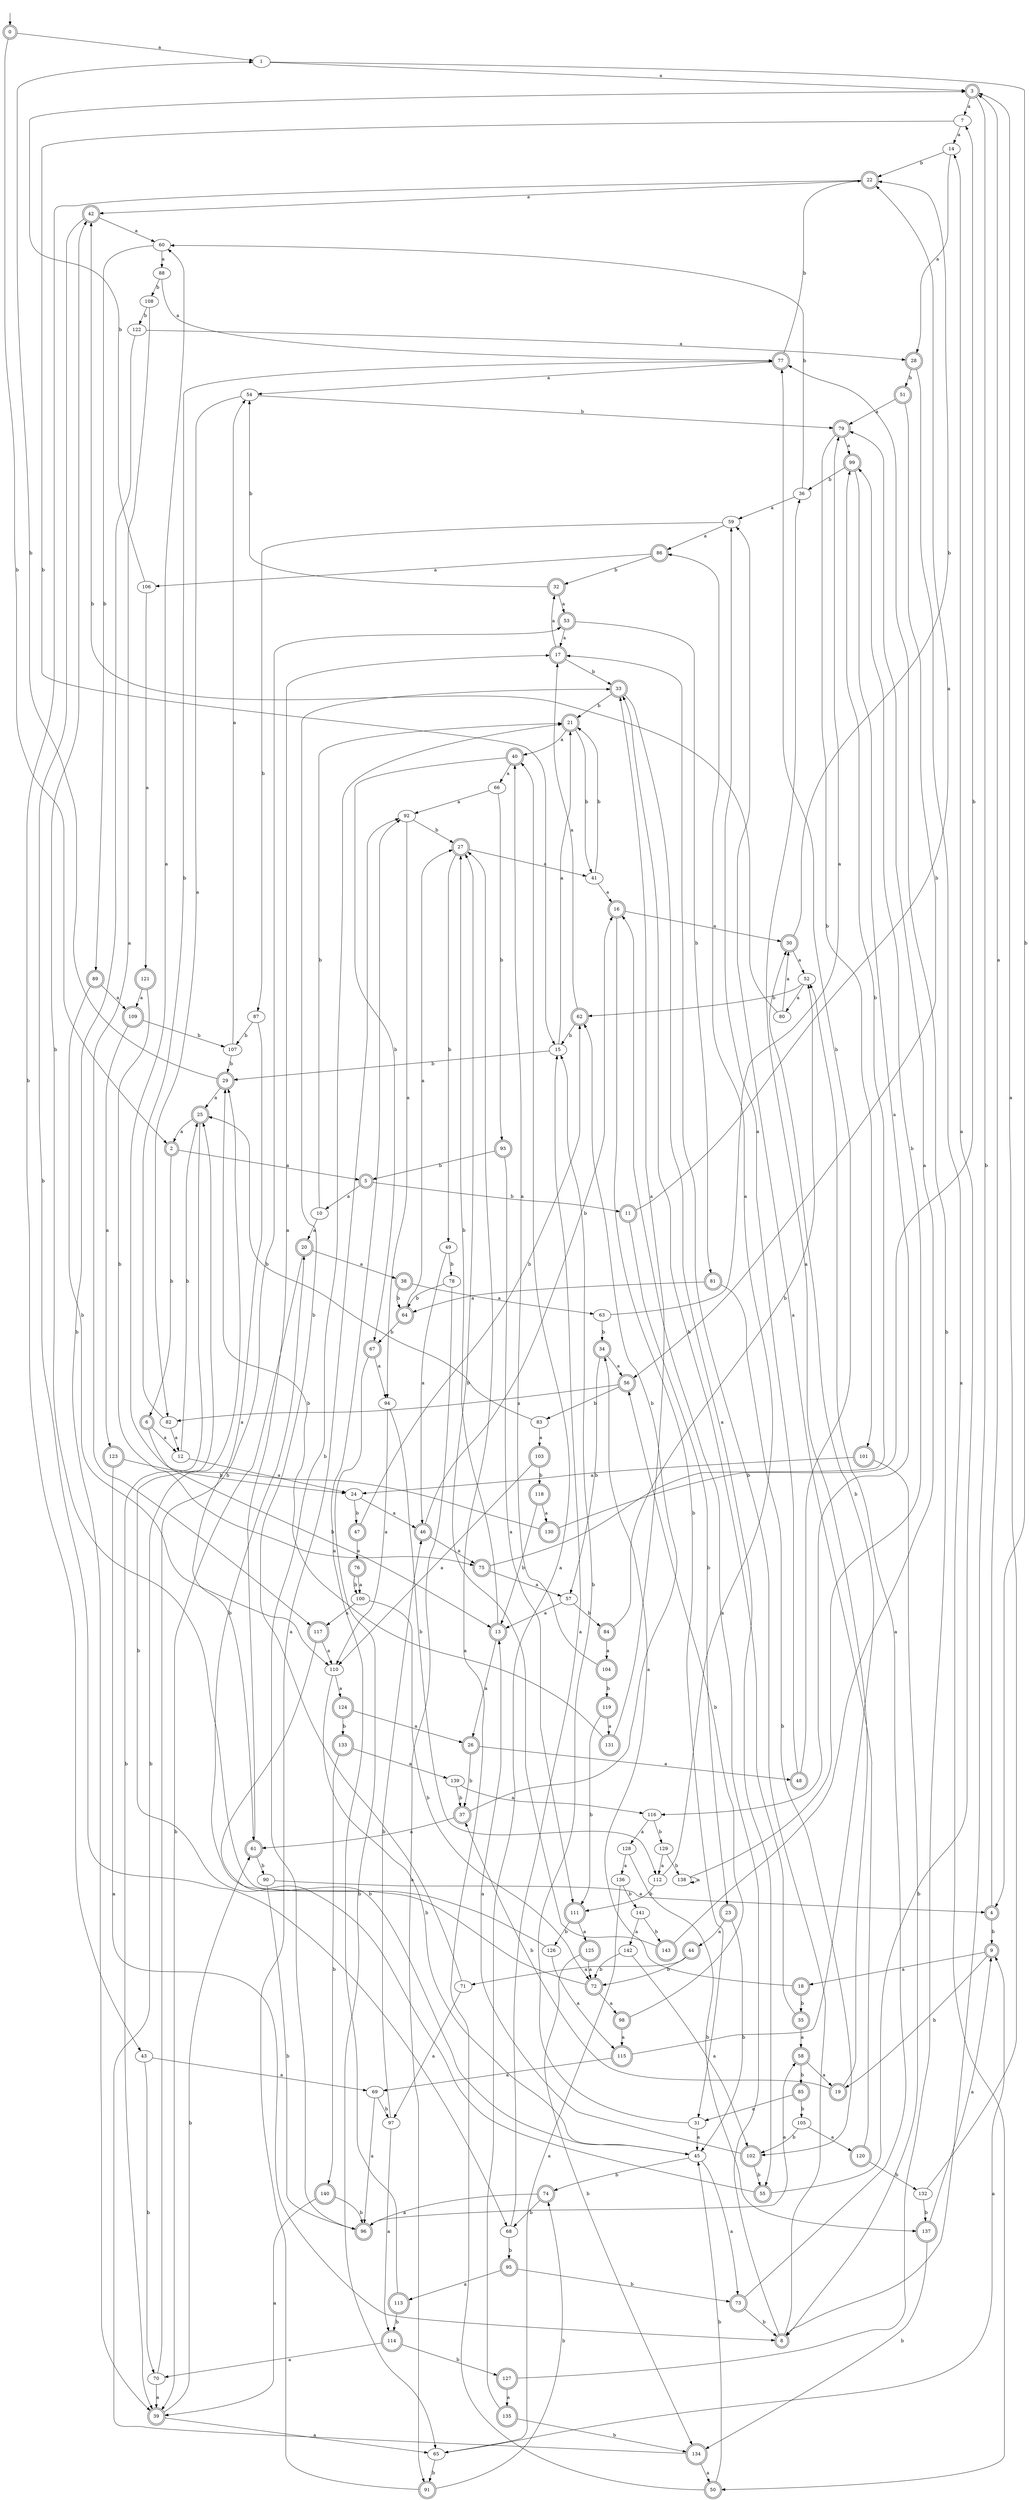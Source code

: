 digraph RandomDFA {
  __start0 [label="", shape=none];
  __start0 -> 0 [label=""];
  0 [shape=circle] [shape=doublecircle]
  0 -> 1 [label="a"]
  0 -> 2 [label="b"]
  1
  1 -> 3 [label="a"]
  1 -> 4 [label="b"]
  2 [shape=doublecircle]
  2 -> 5 [label="a"]
  2 -> 6 [label="b"]
  3 [shape=doublecircle]
  3 -> 7 [label="a"]
  3 -> 8 [label="b"]
  4 [shape=doublecircle]
  4 -> 3 [label="a"]
  4 -> 9 [label="b"]
  5 [shape=doublecircle]
  5 -> 10 [label="a"]
  5 -> 11 [label="b"]
  6 [shape=doublecircle]
  6 -> 12 [label="a"]
  6 -> 13 [label="b"]
  7
  7 -> 14 [label="a"]
  7 -> 15 [label="b"]
  8 [shape=doublecircle]
  8 -> 16 [label="a"]
  8 -> 17 [label="b"]
  9 [shape=doublecircle]
  9 -> 18 [label="a"]
  9 -> 19 [label="b"]
  10
  10 -> 20 [label="a"]
  10 -> 21 [label="b"]
  11 [shape=doublecircle]
  11 -> 22 [label="a"]
  11 -> 23 [label="b"]
  12
  12 -> 24 [label="a"]
  12 -> 25 [label="b"]
  13 [shape=doublecircle]
  13 -> 26 [label="a"]
  13 -> 27 [label="b"]
  14
  14 -> 28 [label="a"]
  14 -> 22 [label="b"]
  15
  15 -> 21 [label="a"]
  15 -> 29 [label="b"]
  16 [shape=doublecircle]
  16 -> 30 [label="a"]
  16 -> 31 [label="b"]
  17 [shape=doublecircle]
  17 -> 32 [label="a"]
  17 -> 33 [label="b"]
  18 [shape=doublecircle]
  18 -> 34 [label="a"]
  18 -> 35 [label="b"]
  19 [shape=doublecircle]
  19 -> 36 [label="a"]
  19 -> 37 [label="b"]
  20 [shape=doublecircle]
  20 -> 38 [label="a"]
  20 -> 39 [label="b"]
  21 [shape=doublecircle]
  21 -> 40 [label="a"]
  21 -> 41 [label="b"]
  22 [shape=doublecircle]
  22 -> 42 [label="a"]
  22 -> 43 [label="b"]
  23 [shape=doublecircle]
  23 -> 44 [label="a"]
  23 -> 45 [label="b"]
  24
  24 -> 46 [label="a"]
  24 -> 47 [label="b"]
  25 [shape=doublecircle]
  25 -> 2 [label="a"]
  25 -> 39 [label="b"]
  26 [shape=doublecircle]
  26 -> 48 [label="a"]
  26 -> 37 [label="b"]
  27 [shape=doublecircle]
  27 -> 41 [label="a"]
  27 -> 49 [label="b"]
  28 [shape=doublecircle]
  28 -> 50 [label="a"]
  28 -> 51 [label="b"]
  29 [shape=doublecircle]
  29 -> 25 [label="a"]
  29 -> 1 [label="b"]
  30 [shape=doublecircle]
  30 -> 52 [label="a"]
  30 -> 22 [label="b"]
  31
  31 -> 45 [label="a"]
  31 -> 15 [label="b"]
  32 [shape=doublecircle]
  32 -> 53 [label="a"]
  32 -> 54 [label="b"]
  33 [shape=doublecircle]
  33 -> 55 [label="a"]
  33 -> 21 [label="b"]
  34 [shape=doublecircle]
  34 -> 56 [label="a"]
  34 -> 57 [label="b"]
  35 [shape=doublecircle]
  35 -> 58 [label="a"]
  35 -> 33 [label="b"]
  36
  36 -> 59 [label="a"]
  36 -> 60 [label="b"]
  37 [shape=doublecircle]
  37 -> 61 [label="a"]
  37 -> 62 [label="b"]
  38 [shape=doublecircle]
  38 -> 63 [label="a"]
  38 -> 64 [label="b"]
  39 [shape=doublecircle]
  39 -> 65 [label="a"]
  39 -> 61 [label="b"]
  40 [shape=doublecircle]
  40 -> 66 [label="a"]
  40 -> 67 [label="b"]
  41
  41 -> 16 [label="a"]
  41 -> 21 [label="b"]
  42 [shape=doublecircle]
  42 -> 60 [label="a"]
  42 -> 68 [label="b"]
  43
  43 -> 69 [label="a"]
  43 -> 70 [label="b"]
  44 [shape=doublecircle]
  44 -> 71 [label="a"]
  44 -> 72 [label="b"]
  45
  45 -> 73 [label="a"]
  45 -> 74 [label="b"]
  46 [shape=doublecircle]
  46 -> 75 [label="a"]
  46 -> 16 [label="b"]
  47 [shape=doublecircle]
  47 -> 76 [label="a"]
  47 -> 62 [label="b"]
  48 [shape=doublecircle]
  48 -> 59 [label="a"]
  48 -> 77 [label="b"]
  49
  49 -> 46 [label="a"]
  49 -> 78 [label="b"]
  50 [shape=doublecircle]
  50 -> 27 [label="a"]
  50 -> 45 [label="b"]
  51 [shape=doublecircle]
  51 -> 79 [label="a"]
  51 -> 56 [label="b"]
  52
  52 -> 80 [label="a"]
  52 -> 62 [label="b"]
  53 [shape=doublecircle]
  53 -> 17 [label="a"]
  53 -> 81 [label="b"]
  54
  54 -> 82 [label="a"]
  54 -> 79 [label="b"]
  55 [shape=doublecircle]
  55 -> 14 [label="a"]
  55 -> 25 [label="b"]
  56 [shape=doublecircle]
  56 -> 82 [label="a"]
  56 -> 83 [label="b"]
  57
  57 -> 13 [label="a"]
  57 -> 84 [label="b"]
  58 [shape=doublecircle]
  58 -> 19 [label="a"]
  58 -> 85 [label="b"]
  59
  59 -> 86 [label="a"]
  59 -> 87 [label="b"]
  60
  60 -> 88 [label="a"]
  60 -> 89 [label="b"]
  61 [shape=doublecircle]
  61 -> 17 [label="a"]
  61 -> 90 [label="b"]
  62 [shape=doublecircle]
  62 -> 17 [label="a"]
  62 -> 15 [label="b"]
  63
  63 -> 79 [label="a"]
  63 -> 34 [label="b"]
  64 [shape=doublecircle]
  64 -> 27 [label="a"]
  64 -> 67 [label="b"]
  65
  65 -> 9 [label="a"]
  65 -> 91 [label="b"]
  66
  66 -> 92 [label="a"]
  66 -> 93 [label="b"]
  67 [shape=doublecircle]
  67 -> 94 [label="a"]
  67 -> 65 [label="b"]
  68
  68 -> 15 [label="a"]
  68 -> 95 [label="b"]
  69
  69 -> 96 [label="a"]
  69 -> 97 [label="b"]
  70
  70 -> 39 [label="a"]
  70 -> 53 [label="b"]
  71
  71 -> 97 [label="a"]
  71 -> 33 [label="b"]
  72 [shape=doublecircle]
  72 -> 98 [label="a"]
  72 -> 20 [label="b"]
  73 [shape=doublecircle]
  73 -> 52 [label="a"]
  73 -> 8 [label="b"]
  74 [shape=doublecircle]
  74 -> 96 [label="a"]
  74 -> 68 [label="b"]
  75 [shape=doublecircle]
  75 -> 57 [label="a"]
  75 -> 99 [label="b"]
  76 [shape=doublecircle]
  76 -> 100 [label="a"]
  76 -> 100 [label="b"]
  77 [shape=doublecircle]
  77 -> 54 [label="a"]
  77 -> 22 [label="b"]
  78
  78 -> 91 [label="a"]
  78 -> 64 [label="b"]
  79 [shape=doublecircle]
  79 -> 99 [label="a"]
  79 -> 101 [label="b"]
  80
  80 -> 30 [label="a"]
  80 -> 42 [label="b"]
  81 [shape=doublecircle]
  81 -> 64 [label="a"]
  81 -> 102 [label="b"]
  82
  82 -> 12 [label="a"]
  82 -> 77 [label="b"]
  83
  83 -> 103 [label="a"]
  83 -> 25 [label="b"]
  84 [shape=doublecircle]
  84 -> 104 [label="a"]
  84 -> 52 [label="b"]
  85 [shape=doublecircle]
  85 -> 31 [label="a"]
  85 -> 105 [label="b"]
  86 [shape=doublecircle]
  86 -> 106 [label="a"]
  86 -> 32 [label="b"]
  87
  87 -> 61 [label="a"]
  87 -> 107 [label="b"]
  88
  88 -> 77 [label="a"]
  88 -> 108 [label="b"]
  89 [shape=doublecircle]
  89 -> 109 [label="a"]
  89 -> 110 [label="b"]
  90
  90 -> 4 [label="a"]
  90 -> 96 [label="b"]
  91 [shape=doublecircle]
  91 -> 92 [label="a"]
  91 -> 74 [label="b"]
  92
  92 -> 94 [label="a"]
  92 -> 27 [label="b"]
  93 [shape=doublecircle]
  93 -> 111 [label="a"]
  93 -> 5 [label="b"]
  94
  94 -> 110 [label="a"]
  94 -> 112 [label="b"]
  95 [shape=doublecircle]
  95 -> 113 [label="a"]
  95 -> 73 [label="b"]
  96 [shape=doublecircle]
  96 -> 58 [label="a"]
  96 -> 21 [label="b"]
  97
  97 -> 114 [label="a"]
  97 -> 46 [label="b"]
  98 [shape=doublecircle]
  98 -> 115 [label="a"]
  98 -> 56 [label="b"]
  99 [shape=doublecircle]
  99 -> 116 [label="a"]
  99 -> 36 [label="b"]
  100
  100 -> 117 [label="a"]
  100 -> 72 [label="b"]
  101 [shape=doublecircle]
  101 -> 24 [label="a"]
  101 -> 8 [label="b"]
  102 [shape=doublecircle]
  102 -> 13 [label="a"]
  102 -> 55 [label="b"]
  103 [shape=doublecircle]
  103 -> 110 [label="a"]
  103 -> 118 [label="b"]
  104 [shape=doublecircle]
  104 -> 40 [label="a"]
  104 -> 119 [label="b"]
  105
  105 -> 120 [label="a"]
  105 -> 102 [label="b"]
  106
  106 -> 121 [label="a"]
  106 -> 3 [label="b"]
  107
  107 -> 54 [label="a"]
  107 -> 29 [label="b"]
  108
  108 -> 117 [label="a"]
  108 -> 122 [label="b"]
  109 [shape=doublecircle]
  109 -> 123 [label="a"]
  109 -> 107 [label="b"]
  110
  110 -> 124 [label="a"]
  110 -> 45 [label="b"]
  111 [shape=doublecircle]
  111 -> 125 [label="a"]
  111 -> 126 [label="b"]
  112
  112 -> 86 [label="a"]
  112 -> 111 [label="b"]
  113 [shape=doublecircle]
  113 -> 92 [label="a"]
  113 -> 114 [label="b"]
  114 [shape=doublecircle]
  114 -> 70 [label="a"]
  114 -> 127 [label="b"]
  115 [shape=doublecircle]
  115 -> 69 [label="a"]
  115 -> 30 [label="b"]
  116
  116 -> 128 [label="a"]
  116 -> 129 [label="b"]
  117 [shape=doublecircle]
  117 -> 110 [label="a"]
  117 -> 45 [label="b"]
  118 [shape=doublecircle]
  118 -> 130 [label="a"]
  118 -> 13 [label="b"]
  119 [shape=doublecircle]
  119 -> 131 [label="a"]
  119 -> 111 [label="b"]
  120 [shape=doublecircle]
  120 -> 59 [label="a"]
  120 -> 132 [label="b"]
  121 [shape=doublecircle]
  121 -> 109 [label="a"]
  121 -> 75 [label="b"]
  122
  122 -> 28 [label="a"]
  122 -> 39 [label="b"]
  123 [shape=doublecircle]
  123 -> 8 [label="a"]
  123 -> 24 [label="b"]
  124 [shape=doublecircle]
  124 -> 26 [label="a"]
  124 -> 133 [label="b"]
  125 [shape=doublecircle]
  125 -> 72 [label="a"]
  125 -> 134 [label="b"]
  126
  126 -> 115 [label="a"]
  126 -> 42 [label="b"]
  127 [shape=doublecircle]
  127 -> 135 [label="a"]
  127 -> 77 [label="b"]
  128
  128 -> 136 [label="a"]
  128 -> 137 [label="b"]
  129
  129 -> 112 [label="a"]
  129 -> 138 [label="b"]
  130 [shape=doublecircle]
  130 -> 60 [label="a"]
  130 -> 7 [label="b"]
  131 [shape=doublecircle]
  131 -> 33 [label="a"]
  131 -> 29 [label="b"]
  132
  132 -> 3 [label="a"]
  132 -> 137 [label="b"]
  133 [shape=doublecircle]
  133 -> 139 [label="a"]
  133 -> 140 [label="b"]
  134 [shape=doublecircle]
  134 -> 50 [label="a"]
  134 -> 29 [label="b"]
  135 [shape=doublecircle]
  135 -> 40 [label="a"]
  135 -> 134 [label="b"]
  136
  136 -> 65 [label="a"]
  136 -> 141 [label="b"]
  137 [shape=doublecircle]
  137 -> 9 [label="a"]
  137 -> 134 [label="b"]
  138
  138 -> 138 [label="a"]
  138 -> 99 [label="b"]
  139
  139 -> 116 [label="a"]
  139 -> 37 [label="b"]
  140 [shape=doublecircle]
  140 -> 39 [label="a"]
  140 -> 96 [label="b"]
  141
  141 -> 142 [label="a"]
  141 -> 143 [label="b"]
  142
  142 -> 102 [label="a"]
  142 -> 72 [label="b"]
  143 [shape=doublecircle]
  143 -> 79 [label="a"]
  143 -> 27 [label="b"]
}
